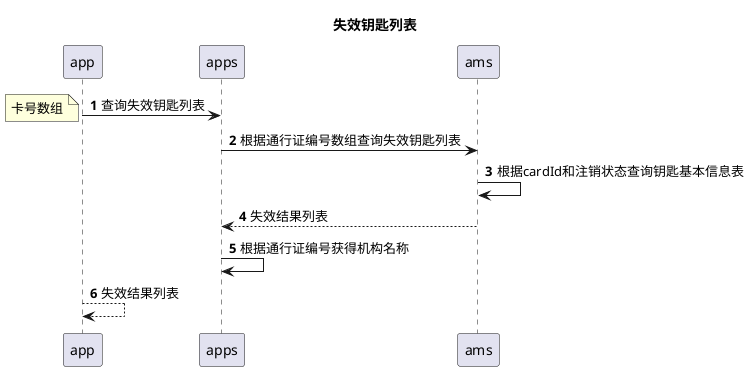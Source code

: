@startuml
title:失效钥匙列表
autonumber
app->apps:查询失效钥匙列表
note left:卡号数组
apps->ams:根据通行证编号数组查询失效钥匙列表
ams->ams:根据cardId和注销状态查询钥匙基本信息表
ams-->apps:失效结果列表
apps->apps:根据通行证编号获得机构名称
app-->app:失效结果列表
@enduml